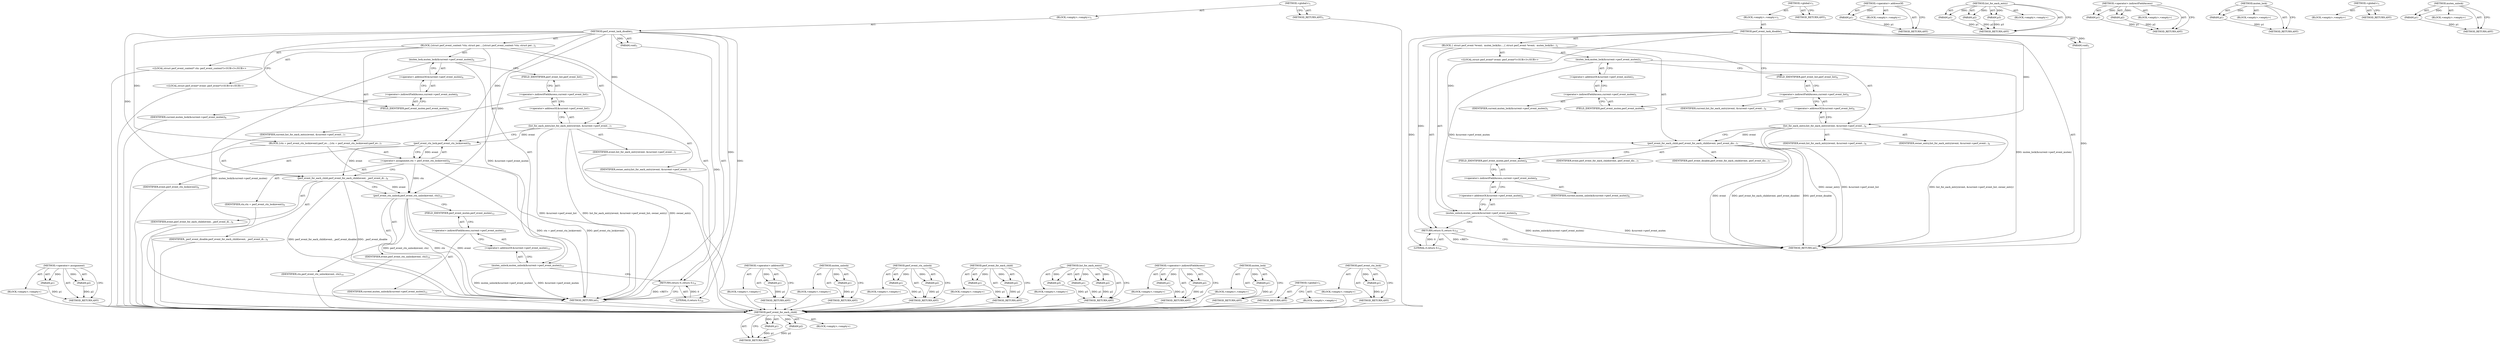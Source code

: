 digraph "perf_event_ctx_lock" {
vulnerable_72 [label=<(METHOD,perf_event_for_each_child)>];
vulnerable_73 [label=<(PARAM,p1)>];
vulnerable_74 [label=<(PARAM,p2)>];
vulnerable_75 [label=<(BLOCK,&lt;empty&gt;,&lt;empty&gt;)>];
vulnerable_76 [label=<(METHOD_RETURN,ANY)>];
vulnerable_6 [label=<(METHOD,&lt;global&gt;)<SUB>1</SUB>>];
vulnerable_7 [label=<(BLOCK,&lt;empty&gt;,&lt;empty&gt;)<SUB>1</SUB>>];
vulnerable_8 [label=<(METHOD,perf_event_task_disable)<SUB>1</SUB>>];
vulnerable_9 [label=<(PARAM,void)<SUB>1</SUB>>];
vulnerable_10 [label=<(BLOCK,{
 	struct perf_event *event;
 
 	mutex_lock(&amp;c...,{
 	struct perf_event *event;
 
 	mutex_lock(&amp;c...)<SUB>2</SUB>>];
vulnerable_11 [label="<(LOCAL,struct perf_event* event: perf_event*)<SUB>3</SUB>>"];
vulnerable_12 [label=<(mutex_lock,mutex_lock(&amp;current-&gt;perf_event_mutex))<SUB>5</SUB>>];
vulnerable_13 [label=<(&lt;operator&gt;.addressOf,&amp;current-&gt;perf_event_mutex)<SUB>5</SUB>>];
vulnerable_14 [label=<(&lt;operator&gt;.indirectFieldAccess,current-&gt;perf_event_mutex)<SUB>5</SUB>>];
vulnerable_15 [label=<(IDENTIFIER,current,mutex_lock(&amp;current-&gt;perf_event_mutex))<SUB>5</SUB>>];
vulnerable_16 [label=<(FIELD_IDENTIFIER,perf_event_mutex,perf_event_mutex)<SUB>5</SUB>>];
vulnerable_17 [label=<(list_for_each_entry,list_for_each_entry(event, &amp;current-&gt;perf_event...)<SUB>6</SUB>>];
vulnerable_18 [label=<(IDENTIFIER,event,list_for_each_entry(event, &amp;current-&gt;perf_event...)<SUB>6</SUB>>];
vulnerable_19 [label=<(&lt;operator&gt;.addressOf,&amp;current-&gt;perf_event_list)<SUB>6</SUB>>];
vulnerable_20 [label=<(&lt;operator&gt;.indirectFieldAccess,current-&gt;perf_event_list)<SUB>6</SUB>>];
vulnerable_21 [label=<(IDENTIFIER,current,list_for_each_entry(event, &amp;current-&gt;perf_event...)<SUB>6</SUB>>];
vulnerable_22 [label=<(FIELD_IDENTIFIER,perf_event_list,perf_event_list)<SUB>6</SUB>>];
vulnerable_23 [label=<(IDENTIFIER,owner_entry,list_for_each_entry(event, &amp;current-&gt;perf_event...)<SUB>6</SUB>>];
vulnerable_24 [label=<(perf_event_for_each_child,perf_event_for_each_child(event, perf_event_dis...)<SUB>7</SUB>>];
vulnerable_25 [label=<(IDENTIFIER,event,perf_event_for_each_child(event, perf_event_dis...)<SUB>7</SUB>>];
vulnerable_26 [label=<(IDENTIFIER,perf_event_disable,perf_event_for_each_child(event, perf_event_dis...)<SUB>7</SUB>>];
vulnerable_27 [label=<(mutex_unlock,mutex_unlock(&amp;current-&gt;perf_event_mutex))<SUB>8</SUB>>];
vulnerable_28 [label=<(&lt;operator&gt;.addressOf,&amp;current-&gt;perf_event_mutex)<SUB>8</SUB>>];
vulnerable_29 [label=<(&lt;operator&gt;.indirectFieldAccess,current-&gt;perf_event_mutex)<SUB>8</SUB>>];
vulnerable_30 [label=<(IDENTIFIER,current,mutex_unlock(&amp;current-&gt;perf_event_mutex))<SUB>8</SUB>>];
vulnerable_31 [label=<(FIELD_IDENTIFIER,perf_event_mutex,perf_event_mutex)<SUB>8</SUB>>];
vulnerable_32 [label=<(RETURN,return 0;,return 0;)<SUB>10</SUB>>];
vulnerable_33 [label=<(LITERAL,0,return 0;)<SUB>10</SUB>>];
vulnerable_34 [label=<(METHOD_RETURN,int)<SUB>1</SUB>>];
vulnerable_36 [label=<(METHOD_RETURN,ANY)<SUB>1</SUB>>];
vulnerable_57 [label=<(METHOD,&lt;operator&gt;.addressOf)>];
vulnerable_58 [label=<(PARAM,p1)>];
vulnerable_59 [label=<(BLOCK,&lt;empty&gt;,&lt;empty&gt;)>];
vulnerable_60 [label=<(METHOD_RETURN,ANY)>];
vulnerable_66 [label=<(METHOD,list_for_each_entry)>];
vulnerable_67 [label=<(PARAM,p1)>];
vulnerable_68 [label=<(PARAM,p2)>];
vulnerable_69 [label=<(PARAM,p3)>];
vulnerable_70 [label=<(BLOCK,&lt;empty&gt;,&lt;empty&gt;)>];
vulnerable_71 [label=<(METHOD_RETURN,ANY)>];
vulnerable_61 [label=<(METHOD,&lt;operator&gt;.indirectFieldAccess)>];
vulnerable_62 [label=<(PARAM,p1)>];
vulnerable_63 [label=<(PARAM,p2)>];
vulnerable_64 [label=<(BLOCK,&lt;empty&gt;,&lt;empty&gt;)>];
vulnerable_65 [label=<(METHOD_RETURN,ANY)>];
vulnerable_53 [label=<(METHOD,mutex_lock)>];
vulnerable_54 [label=<(PARAM,p1)>];
vulnerable_55 [label=<(BLOCK,&lt;empty&gt;,&lt;empty&gt;)>];
vulnerable_56 [label=<(METHOD_RETURN,ANY)>];
vulnerable_47 [label=<(METHOD,&lt;global&gt;)<SUB>1</SUB>>];
vulnerable_48 [label=<(BLOCK,&lt;empty&gt;,&lt;empty&gt;)>];
vulnerable_49 [label=<(METHOD_RETURN,ANY)>];
vulnerable_77 [label=<(METHOD,mutex_unlock)>];
vulnerable_78 [label=<(PARAM,p1)>];
vulnerable_79 [label=<(BLOCK,&lt;empty&gt;,&lt;empty&gt;)>];
vulnerable_80 [label=<(METHOD_RETURN,ANY)>];
fixed_83 [label=<(METHOD,&lt;operator&gt;.assignment)>];
fixed_84 [label=<(PARAM,p1)>];
fixed_85 [label=<(PARAM,p2)>];
fixed_86 [label=<(BLOCK,&lt;empty&gt;,&lt;empty&gt;)>];
fixed_87 [label=<(METHOD_RETURN,ANY)>];
fixed_6 [label=<(METHOD,&lt;global&gt;)<SUB>1</SUB>>];
fixed_7 [label=<(BLOCK,&lt;empty&gt;,&lt;empty&gt;)<SUB>1</SUB>>];
fixed_8 [label=<(METHOD,perf_event_task_disable)<SUB>1</SUB>>];
fixed_9 [label=<(PARAM,void)<SUB>1</SUB>>];
fixed_10 [label=<(BLOCK,{
	struct perf_event_context *ctx;
 	struct per...,{
	struct perf_event_context *ctx;
 	struct per...)<SUB>2</SUB>>];
fixed_11 [label="<(LOCAL,struct perf_event_context* ctx: perf_event_context*)<SUB>3</SUB>>"];
fixed_12 [label="<(LOCAL,struct perf_event* event: perf_event*)<SUB>4</SUB>>"];
fixed_13 [label=<(mutex_lock,mutex_lock(&amp;current-&gt;perf_event_mutex))<SUB>6</SUB>>];
fixed_14 [label=<(&lt;operator&gt;.addressOf,&amp;current-&gt;perf_event_mutex)<SUB>6</SUB>>];
fixed_15 [label=<(&lt;operator&gt;.indirectFieldAccess,current-&gt;perf_event_mutex)<SUB>6</SUB>>];
fixed_16 [label=<(IDENTIFIER,current,mutex_lock(&amp;current-&gt;perf_event_mutex))<SUB>6</SUB>>];
fixed_17 [label=<(FIELD_IDENTIFIER,perf_event_mutex,perf_event_mutex)<SUB>6</SUB>>];
fixed_18 [label=<(list_for_each_entry,list_for_each_entry(event, &amp;current-&gt;perf_event...)<SUB>7</SUB>>];
fixed_19 [label=<(IDENTIFIER,event,list_for_each_entry(event, &amp;current-&gt;perf_event...)<SUB>7</SUB>>];
fixed_20 [label=<(&lt;operator&gt;.addressOf,&amp;current-&gt;perf_event_list)<SUB>7</SUB>>];
fixed_21 [label=<(&lt;operator&gt;.indirectFieldAccess,current-&gt;perf_event_list)<SUB>7</SUB>>];
fixed_22 [label=<(IDENTIFIER,current,list_for_each_entry(event, &amp;current-&gt;perf_event...)<SUB>7</SUB>>];
fixed_23 [label=<(FIELD_IDENTIFIER,perf_event_list,perf_event_list)<SUB>7</SUB>>];
fixed_24 [label=<(IDENTIFIER,owner_entry,list_for_each_entry(event, &amp;current-&gt;perf_event...)<SUB>7</SUB>>];
fixed_25 [label=<(BLOCK,{
		ctx = perf_event_ctx_lock(event);
		perf_ev...,{
		ctx = perf_event_ctx_lock(event);
		perf_ev...)<SUB>7</SUB>>];
fixed_26 [label=<(&lt;operator&gt;.assignment,ctx = perf_event_ctx_lock(event))<SUB>8</SUB>>];
fixed_27 [label=<(IDENTIFIER,ctx,ctx = perf_event_ctx_lock(event))<SUB>8</SUB>>];
fixed_28 [label=<(perf_event_ctx_lock,perf_event_ctx_lock(event))<SUB>8</SUB>>];
fixed_29 [label=<(IDENTIFIER,event,perf_event_ctx_lock(event))<SUB>8</SUB>>];
fixed_30 [label=<(perf_event_for_each_child,perf_event_for_each_child(event, _perf_event_di...)<SUB>9</SUB>>];
fixed_31 [label=<(IDENTIFIER,event,perf_event_for_each_child(event, _perf_event_di...)<SUB>9</SUB>>];
fixed_32 [label=<(IDENTIFIER,_perf_event_disable,perf_event_for_each_child(event, _perf_event_di...)<SUB>9</SUB>>];
fixed_33 [label=<(perf_event_ctx_unlock,perf_event_ctx_unlock(event, ctx))<SUB>10</SUB>>];
fixed_34 [label=<(IDENTIFIER,event,perf_event_ctx_unlock(event, ctx))<SUB>10</SUB>>];
fixed_35 [label=<(IDENTIFIER,ctx,perf_event_ctx_unlock(event, ctx))<SUB>10</SUB>>];
fixed_36 [label=<(mutex_unlock,mutex_unlock(&amp;current-&gt;perf_event_mutex))<SUB>12</SUB>>];
fixed_37 [label=<(&lt;operator&gt;.addressOf,&amp;current-&gt;perf_event_mutex)<SUB>12</SUB>>];
fixed_38 [label=<(&lt;operator&gt;.indirectFieldAccess,current-&gt;perf_event_mutex)<SUB>12</SUB>>];
fixed_39 [label=<(IDENTIFIER,current,mutex_unlock(&amp;current-&gt;perf_event_mutex))<SUB>12</SUB>>];
fixed_40 [label=<(FIELD_IDENTIFIER,perf_event_mutex,perf_event_mutex)<SUB>12</SUB>>];
fixed_41 [label=<(RETURN,return 0;,return 0;)<SUB>14</SUB>>];
fixed_42 [label=<(LITERAL,0,return 0;)<SUB>14</SUB>>];
fixed_43 [label=<(METHOD_RETURN,int)<SUB>1</SUB>>];
fixed_45 [label=<(METHOD_RETURN,ANY)<SUB>1</SUB>>];
fixed_68 [label=<(METHOD,&lt;operator&gt;.addressOf)>];
fixed_69 [label=<(PARAM,p1)>];
fixed_70 [label=<(BLOCK,&lt;empty&gt;,&lt;empty&gt;)>];
fixed_71 [label=<(METHOD_RETURN,ANY)>];
fixed_102 [label=<(METHOD,mutex_unlock)>];
fixed_103 [label=<(PARAM,p1)>];
fixed_104 [label=<(BLOCK,&lt;empty&gt;,&lt;empty&gt;)>];
fixed_105 [label=<(METHOD_RETURN,ANY)>];
fixed_97 [label=<(METHOD,perf_event_ctx_unlock)>];
fixed_98 [label=<(PARAM,p1)>];
fixed_99 [label=<(PARAM,p2)>];
fixed_100 [label=<(BLOCK,&lt;empty&gt;,&lt;empty&gt;)>];
fixed_101 [label=<(METHOD_RETURN,ANY)>];
fixed_92 [label=<(METHOD,perf_event_for_each_child)>];
fixed_93 [label=<(PARAM,p1)>];
fixed_94 [label=<(PARAM,p2)>];
fixed_95 [label=<(BLOCK,&lt;empty&gt;,&lt;empty&gt;)>];
fixed_96 [label=<(METHOD_RETURN,ANY)>];
fixed_77 [label=<(METHOD,list_for_each_entry)>];
fixed_78 [label=<(PARAM,p1)>];
fixed_79 [label=<(PARAM,p2)>];
fixed_80 [label=<(PARAM,p3)>];
fixed_81 [label=<(BLOCK,&lt;empty&gt;,&lt;empty&gt;)>];
fixed_82 [label=<(METHOD_RETURN,ANY)>];
fixed_72 [label=<(METHOD,&lt;operator&gt;.indirectFieldAccess)>];
fixed_73 [label=<(PARAM,p1)>];
fixed_74 [label=<(PARAM,p2)>];
fixed_75 [label=<(BLOCK,&lt;empty&gt;,&lt;empty&gt;)>];
fixed_76 [label=<(METHOD_RETURN,ANY)>];
fixed_64 [label=<(METHOD,mutex_lock)>];
fixed_65 [label=<(PARAM,p1)>];
fixed_66 [label=<(BLOCK,&lt;empty&gt;,&lt;empty&gt;)>];
fixed_67 [label=<(METHOD_RETURN,ANY)>];
fixed_58 [label=<(METHOD,&lt;global&gt;)<SUB>1</SUB>>];
fixed_59 [label=<(BLOCK,&lt;empty&gt;,&lt;empty&gt;)>];
fixed_60 [label=<(METHOD_RETURN,ANY)>];
fixed_88 [label=<(METHOD,perf_event_ctx_lock)>];
fixed_89 [label=<(PARAM,p1)>];
fixed_90 [label=<(BLOCK,&lt;empty&gt;,&lt;empty&gt;)>];
fixed_91 [label=<(METHOD_RETURN,ANY)>];
vulnerable_72 -> vulnerable_73  [key=0, label="AST: "];
vulnerable_72 -> vulnerable_73  [key=1, label="DDG: "];
vulnerable_72 -> vulnerable_75  [key=0, label="AST: "];
vulnerable_72 -> vulnerable_74  [key=0, label="AST: "];
vulnerable_72 -> vulnerable_74  [key=1, label="DDG: "];
vulnerable_72 -> vulnerable_76  [key=0, label="AST: "];
vulnerable_72 -> vulnerable_76  [key=1, label="CFG: "];
vulnerable_73 -> vulnerable_76  [key=0, label="DDG: p1"];
vulnerable_74 -> vulnerable_76  [key=0, label="DDG: p2"];
vulnerable_6 -> vulnerable_7  [key=0, label="AST: "];
vulnerable_6 -> vulnerable_36  [key=0, label="AST: "];
vulnerable_6 -> vulnerable_36  [key=1, label="CFG: "];
vulnerable_7 -> vulnerable_8  [key=0, label="AST: "];
vulnerable_8 -> vulnerable_9  [key=0, label="AST: "];
vulnerable_8 -> vulnerable_9  [key=1, label="DDG: "];
vulnerable_8 -> vulnerable_10  [key=0, label="AST: "];
vulnerable_8 -> vulnerable_34  [key=0, label="AST: "];
vulnerable_8 -> vulnerable_16  [key=0, label="CFG: "];
vulnerable_8 -> vulnerable_32  [key=0, label="DDG: "];
vulnerable_8 -> vulnerable_17  [key=0, label="DDG: "];
vulnerable_8 -> vulnerable_24  [key=0, label="DDG: "];
vulnerable_8 -> vulnerable_33  [key=0, label="DDG: "];
vulnerable_9 -> vulnerable_34  [key=0, label="DDG: "];
vulnerable_10 -> vulnerable_11  [key=0, label="AST: "];
vulnerable_10 -> vulnerable_12  [key=0, label="AST: "];
vulnerable_10 -> vulnerable_17  [key=0, label="AST: "];
vulnerable_10 -> vulnerable_24  [key=0, label="AST: "];
vulnerable_10 -> vulnerable_27  [key=0, label="AST: "];
vulnerable_10 -> vulnerable_32  [key=0, label="AST: "];
vulnerable_12 -> vulnerable_13  [key=0, label="AST: "];
vulnerable_12 -> vulnerable_22  [key=0, label="CFG: "];
vulnerable_12 -> vulnerable_34  [key=0, label="DDG: mutex_lock(&amp;current-&gt;perf_event_mutex)"];
vulnerable_12 -> vulnerable_27  [key=0, label="DDG: &amp;current-&gt;perf_event_mutex"];
vulnerable_13 -> vulnerable_14  [key=0, label="AST: "];
vulnerable_13 -> vulnerable_12  [key=0, label="CFG: "];
vulnerable_14 -> vulnerable_15  [key=0, label="AST: "];
vulnerable_14 -> vulnerable_16  [key=0, label="AST: "];
vulnerable_14 -> vulnerable_13  [key=0, label="CFG: "];
vulnerable_16 -> vulnerable_14  [key=0, label="CFG: "];
vulnerable_17 -> vulnerable_18  [key=0, label="AST: "];
vulnerable_17 -> vulnerable_19  [key=0, label="AST: "];
vulnerable_17 -> vulnerable_23  [key=0, label="AST: "];
vulnerable_17 -> vulnerable_24  [key=0, label="CFG: "];
vulnerable_17 -> vulnerable_24  [key=1, label="DDG: event"];
vulnerable_17 -> vulnerable_34  [key=0, label="DDG: &amp;current-&gt;perf_event_list"];
vulnerable_17 -> vulnerable_34  [key=1, label="DDG: list_for_each_entry(event, &amp;current-&gt;perf_event_list, owner_entry)"];
vulnerable_17 -> vulnerable_34  [key=2, label="DDG: owner_entry"];
vulnerable_19 -> vulnerable_20  [key=0, label="AST: "];
vulnerable_19 -> vulnerable_17  [key=0, label="CFG: "];
vulnerable_20 -> vulnerable_21  [key=0, label="AST: "];
vulnerable_20 -> vulnerable_22  [key=0, label="AST: "];
vulnerable_20 -> vulnerable_19  [key=0, label="CFG: "];
vulnerable_22 -> vulnerable_20  [key=0, label="CFG: "];
vulnerable_24 -> vulnerable_25  [key=0, label="AST: "];
vulnerable_24 -> vulnerable_26  [key=0, label="AST: "];
vulnerable_24 -> vulnerable_31  [key=0, label="CFG: "];
vulnerable_24 -> vulnerable_34  [key=0, label="DDG: event"];
vulnerable_24 -> vulnerable_34  [key=1, label="DDG: perf_event_for_each_child(event, perf_event_disable)"];
vulnerable_24 -> vulnerable_34  [key=2, label="DDG: perf_event_disable"];
vulnerable_27 -> vulnerable_28  [key=0, label="AST: "];
vulnerable_27 -> vulnerable_32  [key=0, label="CFG: "];
vulnerable_27 -> vulnerable_34  [key=0, label="DDG: &amp;current-&gt;perf_event_mutex"];
vulnerable_27 -> vulnerable_34  [key=1, label="DDG: mutex_unlock(&amp;current-&gt;perf_event_mutex)"];
vulnerable_28 -> vulnerable_29  [key=0, label="AST: "];
vulnerable_28 -> vulnerable_27  [key=0, label="CFG: "];
vulnerable_29 -> vulnerable_30  [key=0, label="AST: "];
vulnerable_29 -> vulnerable_31  [key=0, label="AST: "];
vulnerable_29 -> vulnerable_28  [key=0, label="CFG: "];
vulnerable_31 -> vulnerable_29  [key=0, label="CFG: "];
vulnerable_32 -> vulnerable_33  [key=0, label="AST: "];
vulnerable_32 -> vulnerable_34  [key=0, label="CFG: "];
vulnerable_32 -> vulnerable_34  [key=1, label="DDG: &lt;RET&gt;"];
vulnerable_33 -> vulnerable_32  [key=0, label="DDG: 0"];
vulnerable_57 -> vulnerable_58  [key=0, label="AST: "];
vulnerable_57 -> vulnerable_58  [key=1, label="DDG: "];
vulnerable_57 -> vulnerable_59  [key=0, label="AST: "];
vulnerable_57 -> vulnerable_60  [key=0, label="AST: "];
vulnerable_57 -> vulnerable_60  [key=1, label="CFG: "];
vulnerable_58 -> vulnerable_60  [key=0, label="DDG: p1"];
vulnerable_66 -> vulnerable_67  [key=0, label="AST: "];
vulnerable_66 -> vulnerable_67  [key=1, label="DDG: "];
vulnerable_66 -> vulnerable_70  [key=0, label="AST: "];
vulnerable_66 -> vulnerable_68  [key=0, label="AST: "];
vulnerable_66 -> vulnerable_68  [key=1, label="DDG: "];
vulnerable_66 -> vulnerable_71  [key=0, label="AST: "];
vulnerable_66 -> vulnerable_71  [key=1, label="CFG: "];
vulnerable_66 -> vulnerable_69  [key=0, label="AST: "];
vulnerable_66 -> vulnerable_69  [key=1, label="DDG: "];
vulnerable_67 -> vulnerable_71  [key=0, label="DDG: p1"];
vulnerable_68 -> vulnerable_71  [key=0, label="DDG: p2"];
vulnerable_69 -> vulnerable_71  [key=0, label="DDG: p3"];
vulnerable_61 -> vulnerable_62  [key=0, label="AST: "];
vulnerable_61 -> vulnerable_62  [key=1, label="DDG: "];
vulnerable_61 -> vulnerable_64  [key=0, label="AST: "];
vulnerable_61 -> vulnerable_63  [key=0, label="AST: "];
vulnerable_61 -> vulnerable_63  [key=1, label="DDG: "];
vulnerable_61 -> vulnerable_65  [key=0, label="AST: "];
vulnerable_61 -> vulnerable_65  [key=1, label="CFG: "];
vulnerable_62 -> vulnerable_65  [key=0, label="DDG: p1"];
vulnerable_63 -> vulnerable_65  [key=0, label="DDG: p2"];
vulnerable_53 -> vulnerable_54  [key=0, label="AST: "];
vulnerable_53 -> vulnerable_54  [key=1, label="DDG: "];
vulnerable_53 -> vulnerable_55  [key=0, label="AST: "];
vulnerable_53 -> vulnerable_56  [key=0, label="AST: "];
vulnerable_53 -> vulnerable_56  [key=1, label="CFG: "];
vulnerable_54 -> vulnerable_56  [key=0, label="DDG: p1"];
vulnerable_47 -> vulnerable_48  [key=0, label="AST: "];
vulnerable_47 -> vulnerable_49  [key=0, label="AST: "];
vulnerable_47 -> vulnerable_49  [key=1, label="CFG: "];
vulnerable_77 -> vulnerable_78  [key=0, label="AST: "];
vulnerable_77 -> vulnerable_78  [key=1, label="DDG: "];
vulnerable_77 -> vulnerable_79  [key=0, label="AST: "];
vulnerable_77 -> vulnerable_80  [key=0, label="AST: "];
vulnerable_77 -> vulnerable_80  [key=1, label="CFG: "];
vulnerable_78 -> vulnerable_80  [key=0, label="DDG: p1"];
fixed_83 -> fixed_84  [key=0, label="AST: "];
fixed_83 -> fixed_84  [key=1, label="DDG: "];
fixed_83 -> fixed_86  [key=0, label="AST: "];
fixed_83 -> fixed_85  [key=0, label="AST: "];
fixed_83 -> fixed_85  [key=1, label="DDG: "];
fixed_83 -> fixed_87  [key=0, label="AST: "];
fixed_83 -> fixed_87  [key=1, label="CFG: "];
fixed_84 -> fixed_87  [key=0, label="DDG: p1"];
fixed_85 -> fixed_87  [key=0, label="DDG: p2"];
fixed_86 -> vulnerable_72  [key=0];
fixed_87 -> vulnerable_72  [key=0];
fixed_6 -> fixed_7  [key=0, label="AST: "];
fixed_6 -> fixed_45  [key=0, label="AST: "];
fixed_6 -> fixed_45  [key=1, label="CFG: "];
fixed_7 -> fixed_8  [key=0, label="AST: "];
fixed_8 -> fixed_9  [key=0, label="AST: "];
fixed_8 -> fixed_9  [key=1, label="DDG: "];
fixed_8 -> fixed_10  [key=0, label="AST: "];
fixed_8 -> fixed_43  [key=0, label="AST: "];
fixed_8 -> fixed_17  [key=0, label="CFG: "];
fixed_8 -> fixed_25  [key=0, label="DDG: "];
fixed_8 -> fixed_41  [key=0, label="DDG: "];
fixed_8 -> fixed_18  [key=0, label="DDG: "];
fixed_8 -> fixed_42  [key=0, label="DDG: "];
fixed_8 -> fixed_30  [key=0, label="DDG: "];
fixed_8 -> fixed_33  [key=0, label="DDG: "];
fixed_8 -> fixed_28  [key=0, label="DDG: "];
fixed_9 -> fixed_43  [key=0, label="DDG: "];
fixed_10 -> fixed_11  [key=0, label="AST: "];
fixed_10 -> fixed_12  [key=0, label="AST: "];
fixed_10 -> fixed_13  [key=0, label="AST: "];
fixed_10 -> fixed_18  [key=0, label="AST: "];
fixed_10 -> fixed_25  [key=0, label="AST: "];
fixed_10 -> fixed_36  [key=0, label="AST: "];
fixed_10 -> fixed_41  [key=0, label="AST: "];
fixed_11 -> vulnerable_72  [key=0];
fixed_12 -> vulnerable_72  [key=0];
fixed_13 -> fixed_14  [key=0, label="AST: "];
fixed_13 -> fixed_23  [key=0, label="CFG: "];
fixed_13 -> fixed_43  [key=0, label="DDG: mutex_lock(&amp;current-&gt;perf_event_mutex)"];
fixed_13 -> fixed_36  [key=0, label="DDG: &amp;current-&gt;perf_event_mutex"];
fixed_14 -> fixed_15  [key=0, label="AST: "];
fixed_14 -> fixed_13  [key=0, label="CFG: "];
fixed_15 -> fixed_16  [key=0, label="AST: "];
fixed_15 -> fixed_17  [key=0, label="AST: "];
fixed_15 -> fixed_14  [key=0, label="CFG: "];
fixed_16 -> vulnerable_72  [key=0];
fixed_17 -> fixed_15  [key=0, label="CFG: "];
fixed_18 -> fixed_19  [key=0, label="AST: "];
fixed_18 -> fixed_20  [key=0, label="AST: "];
fixed_18 -> fixed_24  [key=0, label="AST: "];
fixed_18 -> fixed_28  [key=0, label="CFG: "];
fixed_18 -> fixed_28  [key=1, label="DDG: event"];
fixed_18 -> fixed_43  [key=0, label="DDG: &amp;current-&gt;perf_event_list"];
fixed_18 -> fixed_43  [key=1, label="DDG: list_for_each_entry(event, &amp;current-&gt;perf_event_list, owner_entry)"];
fixed_18 -> fixed_43  [key=2, label="DDG: owner_entry"];
fixed_19 -> vulnerable_72  [key=0];
fixed_20 -> fixed_21  [key=0, label="AST: "];
fixed_20 -> fixed_18  [key=0, label="CFG: "];
fixed_21 -> fixed_22  [key=0, label="AST: "];
fixed_21 -> fixed_23  [key=0, label="AST: "];
fixed_21 -> fixed_20  [key=0, label="CFG: "];
fixed_22 -> vulnerable_72  [key=0];
fixed_23 -> fixed_21  [key=0, label="CFG: "];
fixed_24 -> vulnerable_72  [key=0];
fixed_25 -> fixed_26  [key=0, label="AST: "];
fixed_25 -> fixed_30  [key=0, label="AST: "];
fixed_25 -> fixed_33  [key=0, label="AST: "];
fixed_26 -> fixed_27  [key=0, label="AST: "];
fixed_26 -> fixed_28  [key=0, label="AST: "];
fixed_26 -> fixed_30  [key=0, label="CFG: "];
fixed_26 -> fixed_43  [key=0, label="DDG: perf_event_ctx_lock(event)"];
fixed_26 -> fixed_43  [key=1, label="DDG: ctx = perf_event_ctx_lock(event)"];
fixed_26 -> fixed_33  [key=0, label="DDG: ctx"];
fixed_27 -> vulnerable_72  [key=0];
fixed_28 -> fixed_29  [key=0, label="AST: "];
fixed_28 -> fixed_26  [key=0, label="CFG: "];
fixed_28 -> fixed_26  [key=1, label="DDG: event"];
fixed_28 -> fixed_30  [key=0, label="DDG: event"];
fixed_29 -> vulnerable_72  [key=0];
fixed_30 -> fixed_31  [key=0, label="AST: "];
fixed_30 -> fixed_32  [key=0, label="AST: "];
fixed_30 -> fixed_33  [key=0, label="CFG: "];
fixed_30 -> fixed_33  [key=1, label="DDG: event"];
fixed_30 -> fixed_43  [key=0, label="DDG: perf_event_for_each_child(event, _perf_event_disable)"];
fixed_30 -> fixed_43  [key=1, label="DDG: _perf_event_disable"];
fixed_31 -> vulnerable_72  [key=0];
fixed_32 -> vulnerable_72  [key=0];
fixed_33 -> fixed_34  [key=0, label="AST: "];
fixed_33 -> fixed_35  [key=0, label="AST: "];
fixed_33 -> fixed_40  [key=0, label="CFG: "];
fixed_33 -> fixed_43  [key=0, label="DDG: event"];
fixed_33 -> fixed_43  [key=1, label="DDG: ctx"];
fixed_33 -> fixed_43  [key=2, label="DDG: perf_event_ctx_unlock(event, ctx)"];
fixed_34 -> vulnerable_72  [key=0];
fixed_35 -> vulnerable_72  [key=0];
fixed_36 -> fixed_37  [key=0, label="AST: "];
fixed_36 -> fixed_41  [key=0, label="CFG: "];
fixed_36 -> fixed_43  [key=0, label="DDG: &amp;current-&gt;perf_event_mutex"];
fixed_36 -> fixed_43  [key=1, label="DDG: mutex_unlock(&amp;current-&gt;perf_event_mutex)"];
fixed_37 -> fixed_38  [key=0, label="AST: "];
fixed_37 -> fixed_36  [key=0, label="CFG: "];
fixed_38 -> fixed_39  [key=0, label="AST: "];
fixed_38 -> fixed_40  [key=0, label="AST: "];
fixed_38 -> fixed_37  [key=0, label="CFG: "];
fixed_39 -> vulnerable_72  [key=0];
fixed_40 -> fixed_38  [key=0, label="CFG: "];
fixed_41 -> fixed_42  [key=0, label="AST: "];
fixed_41 -> fixed_43  [key=0, label="CFG: "];
fixed_41 -> fixed_43  [key=1, label="DDG: &lt;RET&gt;"];
fixed_42 -> fixed_41  [key=0, label="DDG: 0"];
fixed_43 -> vulnerable_72  [key=0];
fixed_45 -> vulnerable_72  [key=0];
fixed_68 -> fixed_69  [key=0, label="AST: "];
fixed_68 -> fixed_69  [key=1, label="DDG: "];
fixed_68 -> fixed_70  [key=0, label="AST: "];
fixed_68 -> fixed_71  [key=0, label="AST: "];
fixed_68 -> fixed_71  [key=1, label="CFG: "];
fixed_69 -> fixed_71  [key=0, label="DDG: p1"];
fixed_70 -> vulnerable_72  [key=0];
fixed_71 -> vulnerable_72  [key=0];
fixed_102 -> fixed_103  [key=0, label="AST: "];
fixed_102 -> fixed_103  [key=1, label="DDG: "];
fixed_102 -> fixed_104  [key=0, label="AST: "];
fixed_102 -> fixed_105  [key=0, label="AST: "];
fixed_102 -> fixed_105  [key=1, label="CFG: "];
fixed_103 -> fixed_105  [key=0, label="DDG: p1"];
fixed_104 -> vulnerable_72  [key=0];
fixed_105 -> vulnerable_72  [key=0];
fixed_97 -> fixed_98  [key=0, label="AST: "];
fixed_97 -> fixed_98  [key=1, label="DDG: "];
fixed_97 -> fixed_100  [key=0, label="AST: "];
fixed_97 -> fixed_99  [key=0, label="AST: "];
fixed_97 -> fixed_99  [key=1, label="DDG: "];
fixed_97 -> fixed_101  [key=0, label="AST: "];
fixed_97 -> fixed_101  [key=1, label="CFG: "];
fixed_98 -> fixed_101  [key=0, label="DDG: p1"];
fixed_99 -> fixed_101  [key=0, label="DDG: p2"];
fixed_100 -> vulnerable_72  [key=0];
fixed_101 -> vulnerable_72  [key=0];
fixed_92 -> fixed_93  [key=0, label="AST: "];
fixed_92 -> fixed_93  [key=1, label="DDG: "];
fixed_92 -> fixed_95  [key=0, label="AST: "];
fixed_92 -> fixed_94  [key=0, label="AST: "];
fixed_92 -> fixed_94  [key=1, label="DDG: "];
fixed_92 -> fixed_96  [key=0, label="AST: "];
fixed_92 -> fixed_96  [key=1, label="CFG: "];
fixed_93 -> fixed_96  [key=0, label="DDG: p1"];
fixed_94 -> fixed_96  [key=0, label="DDG: p2"];
fixed_95 -> vulnerable_72  [key=0];
fixed_96 -> vulnerable_72  [key=0];
fixed_77 -> fixed_78  [key=0, label="AST: "];
fixed_77 -> fixed_78  [key=1, label="DDG: "];
fixed_77 -> fixed_81  [key=0, label="AST: "];
fixed_77 -> fixed_79  [key=0, label="AST: "];
fixed_77 -> fixed_79  [key=1, label="DDG: "];
fixed_77 -> fixed_82  [key=0, label="AST: "];
fixed_77 -> fixed_82  [key=1, label="CFG: "];
fixed_77 -> fixed_80  [key=0, label="AST: "];
fixed_77 -> fixed_80  [key=1, label="DDG: "];
fixed_78 -> fixed_82  [key=0, label="DDG: p1"];
fixed_79 -> fixed_82  [key=0, label="DDG: p2"];
fixed_80 -> fixed_82  [key=0, label="DDG: p3"];
fixed_81 -> vulnerable_72  [key=0];
fixed_82 -> vulnerable_72  [key=0];
fixed_72 -> fixed_73  [key=0, label="AST: "];
fixed_72 -> fixed_73  [key=1, label="DDG: "];
fixed_72 -> fixed_75  [key=0, label="AST: "];
fixed_72 -> fixed_74  [key=0, label="AST: "];
fixed_72 -> fixed_74  [key=1, label="DDG: "];
fixed_72 -> fixed_76  [key=0, label="AST: "];
fixed_72 -> fixed_76  [key=1, label="CFG: "];
fixed_73 -> fixed_76  [key=0, label="DDG: p1"];
fixed_74 -> fixed_76  [key=0, label="DDG: p2"];
fixed_75 -> vulnerable_72  [key=0];
fixed_76 -> vulnerable_72  [key=0];
fixed_64 -> fixed_65  [key=0, label="AST: "];
fixed_64 -> fixed_65  [key=1, label="DDG: "];
fixed_64 -> fixed_66  [key=0, label="AST: "];
fixed_64 -> fixed_67  [key=0, label="AST: "];
fixed_64 -> fixed_67  [key=1, label="CFG: "];
fixed_65 -> fixed_67  [key=0, label="DDG: p1"];
fixed_66 -> vulnerable_72  [key=0];
fixed_67 -> vulnerable_72  [key=0];
fixed_58 -> fixed_59  [key=0, label="AST: "];
fixed_58 -> fixed_60  [key=0, label="AST: "];
fixed_58 -> fixed_60  [key=1, label="CFG: "];
fixed_59 -> vulnerable_72  [key=0];
fixed_60 -> vulnerable_72  [key=0];
fixed_88 -> fixed_89  [key=0, label="AST: "];
fixed_88 -> fixed_89  [key=1, label="DDG: "];
fixed_88 -> fixed_90  [key=0, label="AST: "];
fixed_88 -> fixed_91  [key=0, label="AST: "];
fixed_88 -> fixed_91  [key=1, label="CFG: "];
fixed_89 -> fixed_91  [key=0, label="DDG: p1"];
fixed_90 -> vulnerable_72  [key=0];
fixed_91 -> vulnerable_72  [key=0];
}
